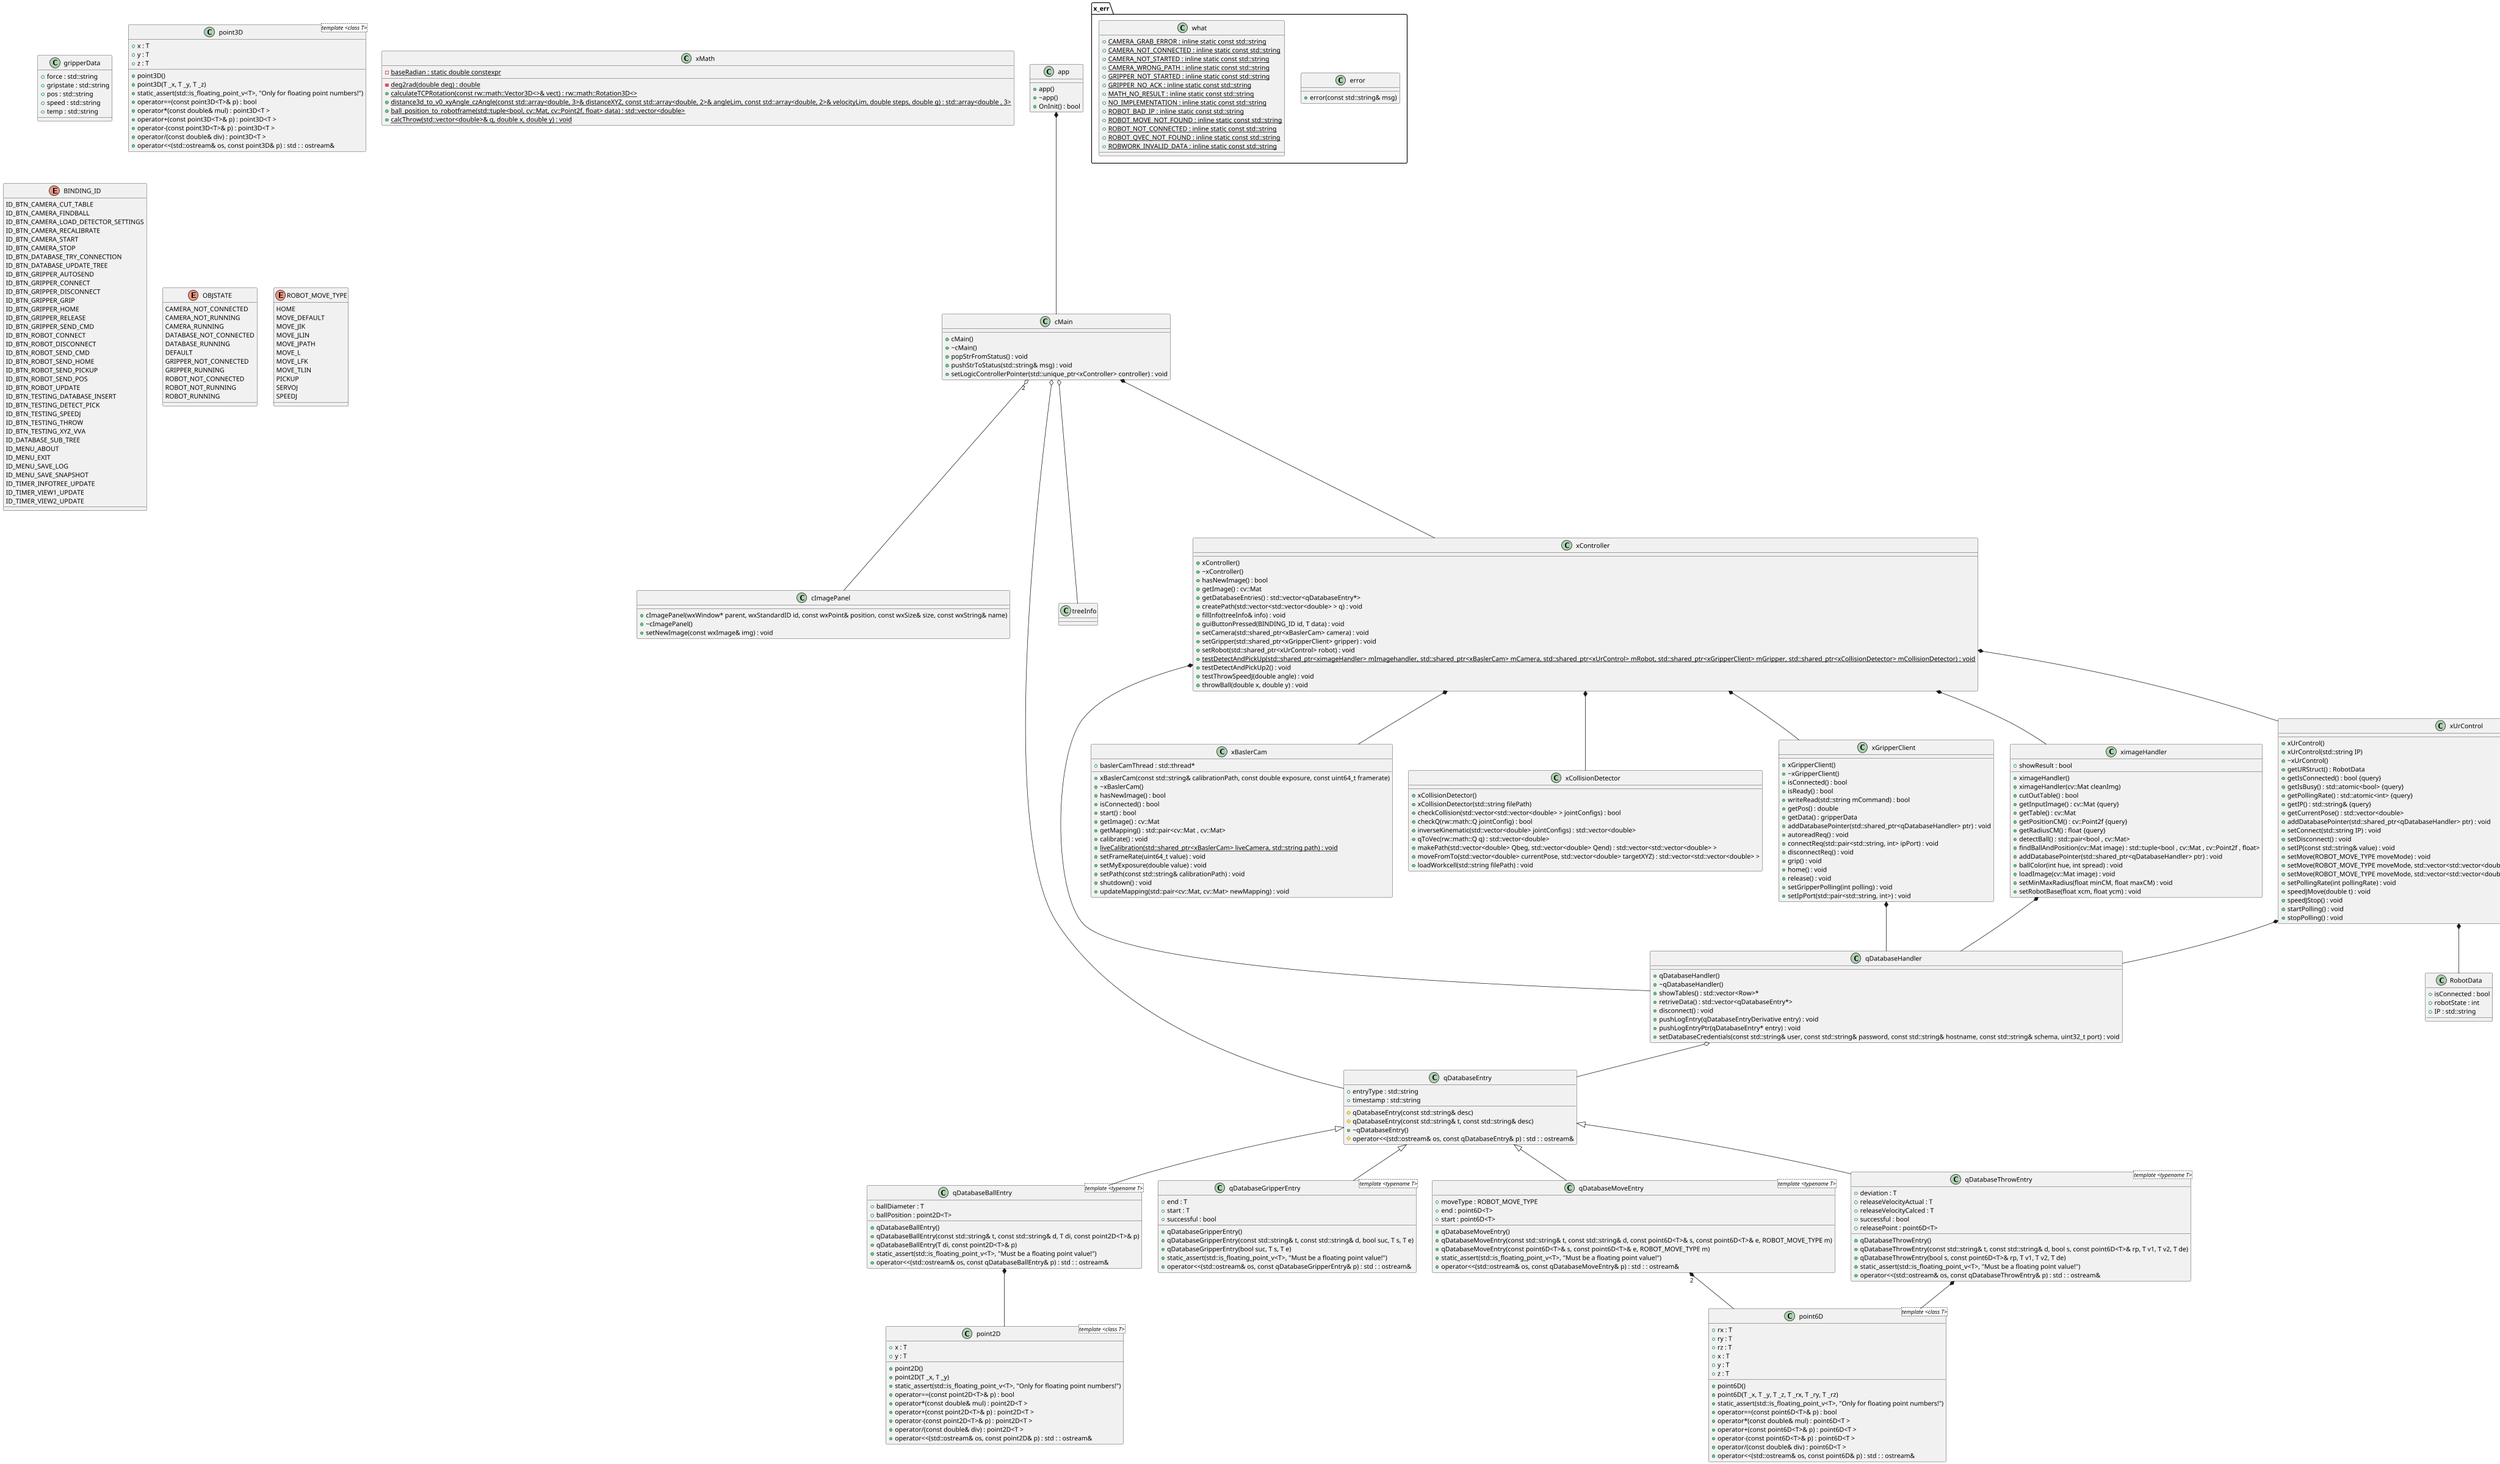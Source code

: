 @startuml
scale 0.75



/' Objects '/

class RobotData {
	+isConnected : bool
	+robotState : int
	+IP : std::string
}


class app {
	+app()
	+~app()
	+OnInit() : bool
}


class cImagePanel {
	+cImagePanel(wxWindow* parent, wxStandardID id, const wxPoint& position, const wxSize& size, const wxString& name)
	+~cImagePanel()
	+setNewImage(const wxImage& img) : void
}


class cMain {
	+cMain()
	+~cMain()
	+popStrFromStatus() : void
	+pushStrToStatus(std::string& msg) : void
	+setLogicControllerPointer(std::unique_ptr<xController> controller) : void
}


namespace x_err {
	class error {
		+error(const std::string& msg)
	}
}


class gripperData {
	+force : std::string
	+gripstate : std::string
	+pos : std::string
	+speed : std::string
	+temp : std::string
}


class point2D <template <class T>> {
	+point2D()
	+point2D(T _x, T _y)
	+static_assert(std::is_floating_point_v<T>, "Only for floating point numbers!")
	+x : T
	+y : T
	+operator==(const point2D<T>& p) : bool
	+operator*(const double& mul) : point2D<T >
	+operator+(const point2D<T>& p) : point2D<T >
	+operator-(const point2D<T>& p) : point2D<T >
	+operator/(const double& div) : point2D<T >
	+operator<<(std::ostream& os, const point2D& p) : std : : ostream&
}


class point3D <template <class T>> {
	+point3D()
	+point3D(T _x, T _y, T _z)
	+static_assert(std::is_floating_point_v<T>, "Only for floating point numbers!")
	+x : T
	+y : T
	+z : T
	+operator==(const point3D<T>& p) : bool
	+operator*(const double& mul) : point3D<T >
	+operator+(const point3D<T>& p) : point3D<T >
	+operator-(const point3D<T>& p) : point3D<T >
	+operator/(const double& div) : point3D<T >
	+operator<<(std::ostream& os, const point3D& p) : std : : ostream&
}


class point6D <template <class T>> {
	+point6D()
	+point6D(T _x, T _y, T _z, T _rx, T _ry, T _rz)
	+static_assert(std::is_floating_point_v<T>, "Only for floating point numbers!")
	+rx : T
	+ry : T
	+rz : T
	+x : T
	+y : T
	+z : T
	+operator==(const point6D<T>& p) : bool
	+operator*(const double& mul) : point6D<T >
	+operator+(const point6D<T>& p) : point6D<T >
	+operator-(const point6D<T>& p) : point6D<T >
	+operator/(const double& div) : point6D<T >
	+operator<<(std::ostream& os, const point6D& p) : std : : ostream&
}


class qDatabaseBallEntry <template <typename T>> {
	+qDatabaseBallEntry()
	+qDatabaseBallEntry(const std::string& t, const std::string& d, T di, const point2D<T>& p)
	+qDatabaseBallEntry(T di, const point2D<T>& p)
	+static_assert(std::is_floating_point_v<T>, "Must be a floating point value!")
	+ballDiameter : T
	+ballPosition : point2D<T>
	+operator<<(std::ostream& os, const qDatabaseBallEntry& p) : std : : ostream&
}


class qDatabaseEntry {
	#qDatabaseEntry(const std::string& desc)
	#qDatabaseEntry(const std::string& t, const std::string& desc)
	+~qDatabaseEntry()
	#operator<<(std::ostream& os, const qDatabaseEntry& p) : std : : ostream&
	+entryType : std::string
	+timestamp : std::string
}


class qDatabaseGripperEntry <template <typename T>> {
	+qDatabaseGripperEntry()
	+qDatabaseGripperEntry(const std::string& t, const std::string& d, bool suc, T s, T e)
	+qDatabaseGripperEntry(bool suc, T s, T e)
	+static_assert(std::is_floating_point_v<T>, "Must be a floating point value!")
	+end : T
	+start : T
	+successful : bool
	+operator<<(std::ostream& os, const qDatabaseGripperEntry& p) : std : : ostream&
}


class qDatabaseHandler {
	+qDatabaseHandler()
	+~qDatabaseHandler()
	+showTables() : std::vector<Row>*
	+retriveData() : std::vector<qDatabaseEntry*>
	+disconnect() : void
	+pushLogEntry(qDatabaseEntryDerivative entry) : void
	+pushLogEntryPtr(qDatabaseEntry* entry) : void
	+setDatabaseCredentials(const std::string& user, const std::string& password, const std::string& hostname, const std::string& schema, uint32_t port) : void
}


class qDatabaseMoveEntry <template <typename T>> {
	+qDatabaseMoveEntry()
	+qDatabaseMoveEntry(const std::string& t, const std::string& d, const point6D<T>& s, const point6D<T>& e, ROBOT_MOVE_TYPE m)
	+qDatabaseMoveEntry(const point6D<T>& s, const point6D<T>& e, ROBOT_MOVE_TYPE m)
	+static_assert(std::is_floating_point_v<T>, "Must be a floating point value!")
	+moveType : ROBOT_MOVE_TYPE
	+end : point6D<T>
	+start : point6D<T>
	+operator<<(std::ostream& os, const qDatabaseMoveEntry& p) : std : : ostream&
}


class qDatabaseThrowEntry <template <typename T>> {
	+qDatabaseThrowEntry()
	+qDatabaseThrowEntry(const std::string& t, const std::string& d, bool s, const point6D<T>& rp, T v1, T v2, T de)
	+qDatabaseThrowEntry(bool s, const point6D<T>& rp, T v1, T v2, T de)
	+static_assert(std::is_floating_point_v<T>, "Must be a floating point value!")
	+deviation : T
	+releaseVelocityActual : T
	+releaseVelocityCalced : T
	+successful : bool
	+releasePoint : point6D<T>
	+operator<<(std::ostream& os, const qDatabaseThrowEntry& p) : std : : ostream&
}


class treeInfo {
}


namespace x_err {
	class what {
		+{static} CAMERA_GRAB_ERROR : inline static const std::string
		+{static} CAMERA_NOT_CONNECTED : inline static const std::string
		+{static} CAMERA_NOT_STARTED : inline static const std::string
		+{static} CAMERA_WRONG_PATH : inline static const std::string
		+{static} GRIPPER_NOT_STARTED : inline static const std::string
		+{static} GRIPPER_NO_ACK : inline static const std::string
		+{static} MATH_NO_RESULT : inline static const std::string
		+{static} NO_IMPLEMENTATION : inline static const std::string
		+{static} ROBOT_BAD_IP : inline static const std::string
		+{static} ROBOT_MOVE_NOT_FOUND : inline static const std::string
		+{static} ROBOT_NOT_CONNECTED : inline static const std::string
		+{static} ROBOT_QVEC_NOT_FOUND : inline static const std::string
		+{static} ROBWORK_INVALID_DATA : inline static const std::string
	}
}


class xBaslerCam {
	+xBaslerCam(const std::string& calibrationPath, const double exposure, const uint64_t framerate)
	+~xBaslerCam()
	+hasNewImage() : bool
	+isConnected() : bool
	+start() : bool
	+getImage() : cv::Mat
	+getMapping() : std::pair<cv::Mat , cv::Mat>
	+baslerCamThread : std::thread*
	+calibrate() : void
	+{static} liveCalibration(std::shared_ptr<xBaslerCam> liveCamera, std::string path) : void
	+setFrameRate(uint64_t value) : void
	+setMyExposure(double value) : void
	+setPath(const std::string& calibrationPath) : void
	+shutdown() : void
	+updateMapping(std::pair<cv::Mat, cv::Mat> newMapping) : void
}


class xCollisionDetector {
	+xCollisionDetector()
	+xCollisionDetector(std::string filePath)
	+checkCollision(std::vector<std::vector<double> > jointConfigs) : bool
	+checkQ(rw::math::Q jointConfig) : bool
	+inverseKinematic(std::vector<double> jointConfigs) : std::vector<double>
	+qToVec(rw::math::Q q) : std::vector<double>
	+makePath(std::vector<double> Qbeg, std::vector<double> Qend) : std::vector<std::vector<double> >
	+moveFromTo(std::vector<double> currentPose, std::vector<double> targetXYZ) : std::vector<std::vector<double> >
	+loadWorkcell(std::string filePath) : void
}


class xController {
	+xController()
	+~xController()
	+hasNewImage() : bool
	+getImage() : cv::Mat
	+getDatabaseEntries() : std::vector<qDatabaseEntry*>
	+createPath(std::vector<std::vector<double> > q) : void
	+fillInfo(treeInfo& info) : void
	+guiButtonPressed(BINDING_ID id, T data) : void
	+setCamera(std::shared_ptr<xBaslerCam> camera) : void
	+setGripper(std::shared_ptr<xGripperClient> gripper) : void
	+setRobot(std::shared_ptr<xUrControl> robot) : void
	+{static} testDetectAndPickUp(std::shared_ptr<ximageHandler> mImagehandler, std::shared_ptr<xBaslerCam> mCamera, std::shared_ptr<xUrControl> mRobot, std::shared_ptr<xGripperClient> mGripper, std::shared_ptr<xCollisionDetector> mCollisionDetector) : void
	+testDetectAndPickUp2() : void
	+testThrowSpeedJ(double angle) : void
	+throwBall(double x, double y) : void
}


class xGripperClient {
	+xGripperClient()
	+~xGripperClient()
	+isConnected() : bool
	+isReady() : bool
	+writeRead(std::string mCommand) : bool
	+getPos() : double
	+getData() : gripperData
	+addDatabasePointer(std::shared_ptr<qDatabaseHandler> ptr) : void
	+autoreadReq() : void
	+connectReq(std::pair<std::string, int> ipPort) : void
	+disconnectReq() : void
	+grip() : void
	+home() : void
	+release() : void
	+setGripperPolling(int polling) : void
	+setIpPort(std::pair<std::string, int>) : void
}


class xMath {
	-{static} deg2rad(double deg) : double
	+{static} calculateTCPRotation(const rw::math::Vector3D<>& vect) : rw::math::Rotation3D<>
	-{static} baseRadian : static double constexpr
	+{static} distance3d_to_v0_xyAngle_czAngle(const std::array<double, 3>& distanceXYZ, const std::array<double, 2>& angleLim, const std::array<double, 2>& velocityLim, double steps, double g) : std::array<double , 3>
	+{static} ball_position_to_robotframe(std::tuple<bool, cv::Mat, cv::Point2f, float> data) : std::vector<double>
	+{static} calcThrow(std::vector<double>& q, double x, double y) : void
}


class xUrControl {
	+xUrControl()
	+xUrControl(std::string IP)
	+~xUrControl()
	+getURStruct() : RobotData
	+getIsConnected() : bool {query}
	+getIsBusy() : std::atomic<bool> {query}
	+getPollingRate() : std::atomic<int> {query}
	+getIP() : std::string& {query}
	+getCurrentPose() : std::vector<double>
	+addDatabasePointer(std::shared_ptr<qDatabaseHandler> ptr) : void
	+setConnect(std::string IP) : void
	+setDisconnect() : void
	+setIP(const std::string& value) : void
	+setMove(ROBOT_MOVE_TYPE moveMode) : void
	+setMove(ROBOT_MOVE_TYPE moveMode, std::vector<std::vector<double> > inputQ) : void
	+setMove(ROBOT_MOVE_TYPE moveMode, std::vector<std::vector<double> > inputQ, double acc, double speed) : void
	+setPollingRate(int pollingRate) : void
	+speedJMove(double t) : void
	+speedJStop() : void
	+startPolling() : void
	+stopPolling() : void
}


class ximageHandler {
	+ximageHandler()
	+ximageHandler(cv::Mat cleanImg)
	+cutOutTable() : bool
	+showResult : bool
	+getInputImage() : cv::Mat {query}
	+getTable() : cv::Mat
	+getPositionCM() : cv::Point2f {query}
	+getRadiusCM() : float {query}
	+detectBall() : std::pair<bool , cv::Mat>
	+findBallAndPosition(cv::Mat image) : std::tuple<bool , cv::Mat , cv::Point2f , float>
	+addDatabasePointer(std::shared_ptr<qDatabaseHandler> ptr) : void
	+ballColor(int hue, int spread) : void
	+loadImage(cv::Mat image) : void
	+setMinMaxRadius(float minCM, float maxCM) : void
	+setRobotBase(float xcm, float ycm) : void
}


enum BINDING_ID {
	ID_BTN_CAMERA_CUT_TABLE
	ID_BTN_CAMERA_FINDBALL
	ID_BTN_CAMERA_LOAD_DETECTOR_SETTINGS
	ID_BTN_CAMERA_RECALIBRATE
	ID_BTN_CAMERA_START
	ID_BTN_CAMERA_STOP
	ID_BTN_DATABASE_TRY_CONNECTION
	ID_BTN_DATABASE_UPDATE_TREE
	ID_BTN_GRIPPER_AUTOSEND
	ID_BTN_GRIPPER_CONNECT
	ID_BTN_GRIPPER_DISCONNECT
	ID_BTN_GRIPPER_GRIP
	ID_BTN_GRIPPER_HOME
	ID_BTN_GRIPPER_RELEASE
	ID_BTN_GRIPPER_SEND_CMD
	ID_BTN_ROBOT_CONNECT
	ID_BTN_ROBOT_DISCONNECT
	ID_BTN_ROBOT_SEND_CMD
	ID_BTN_ROBOT_SEND_HOME
	ID_BTN_ROBOT_SEND_PICKUP
	ID_BTN_ROBOT_SEND_POS
	ID_BTN_ROBOT_UPDATE
	ID_BTN_TESTING_DATABASE_INSERT
	ID_BTN_TESTING_DETECT_PICK
	ID_BTN_TESTING_SPEEDJ
	ID_BTN_TESTING_THROW
	ID_BTN_TESTING_XYZ_VVA
	ID_DATABASE_SUB_TREE
	ID_MENU_ABOUT
	ID_MENU_EXIT
	ID_MENU_SAVE_LOG
	ID_MENU_SAVE_SNAPSHOT
	ID_TIMER_INFOTREE_UPDATE
	ID_TIMER_VIEW1_UPDATE
	ID_TIMER_VIEW2_UPDATE
}


enum OBJSTATE {
	CAMERA_NOT_CONNECTED
	CAMERA_NOT_RUNNING
	CAMERA_RUNNING
	DATABASE_NOT_CONNECTED
	DATABASE_RUNNING
	DEFAULT
	GRIPPER_NOT_CONNECTED
	GRIPPER_RUNNING
	ROBOT_NOT_CONNECTED
	ROBOT_NOT_RUNNING
	ROBOT_RUNNING
}


enum ROBOT_MOVE_TYPE {
	HOME
	MOVE_DEFAULT
	MOVE_JIK
	MOVE_JLIN
	MOVE_JPATH
	MOVE_L
	MOVE_LFK
	MOVE_TLIN
	PICKUP
	SERVOJ
	SPEEDJ
}




/' Inheritance relationships '/

.qDatabaseEntry <|-- .qDatabaseBallEntry


.qDatabaseEntry <|-- .qDatabaseGripperEntry


.qDatabaseEntry <|-- .qDatabaseMoveEntry


.qDatabaseEntry <|-- .qDatabaseThrowEntry





/' Aggregation relationships '/

.app *-- .cMain


.cMain "2" o-- .cImagePanel


.cMain o-- .qDatabaseEntry


.cMain o-- .treeInfo


.cMain *-- .xController


.qDatabaseBallEntry *-- .point2D


.qDatabaseHandler o-- .qDatabaseEntry


.qDatabaseMoveEntry "2" *-- .point6D


.qDatabaseThrowEntry *-- .point6D


.xController *-- .qDatabaseHandler


.xController *-- .xBaslerCam


.xController *-- .xCollisionDetector


.xController *-- .xGripperClient


.xController *-- .xUrControl


.xController *-- .ximageHandler


.xGripperClient *-- .qDatabaseHandler


.xUrControl *-- .RobotData


.xUrControl *-- .qDatabaseHandler


.ximageHandler *-- .qDatabaseHandler





@enduml
